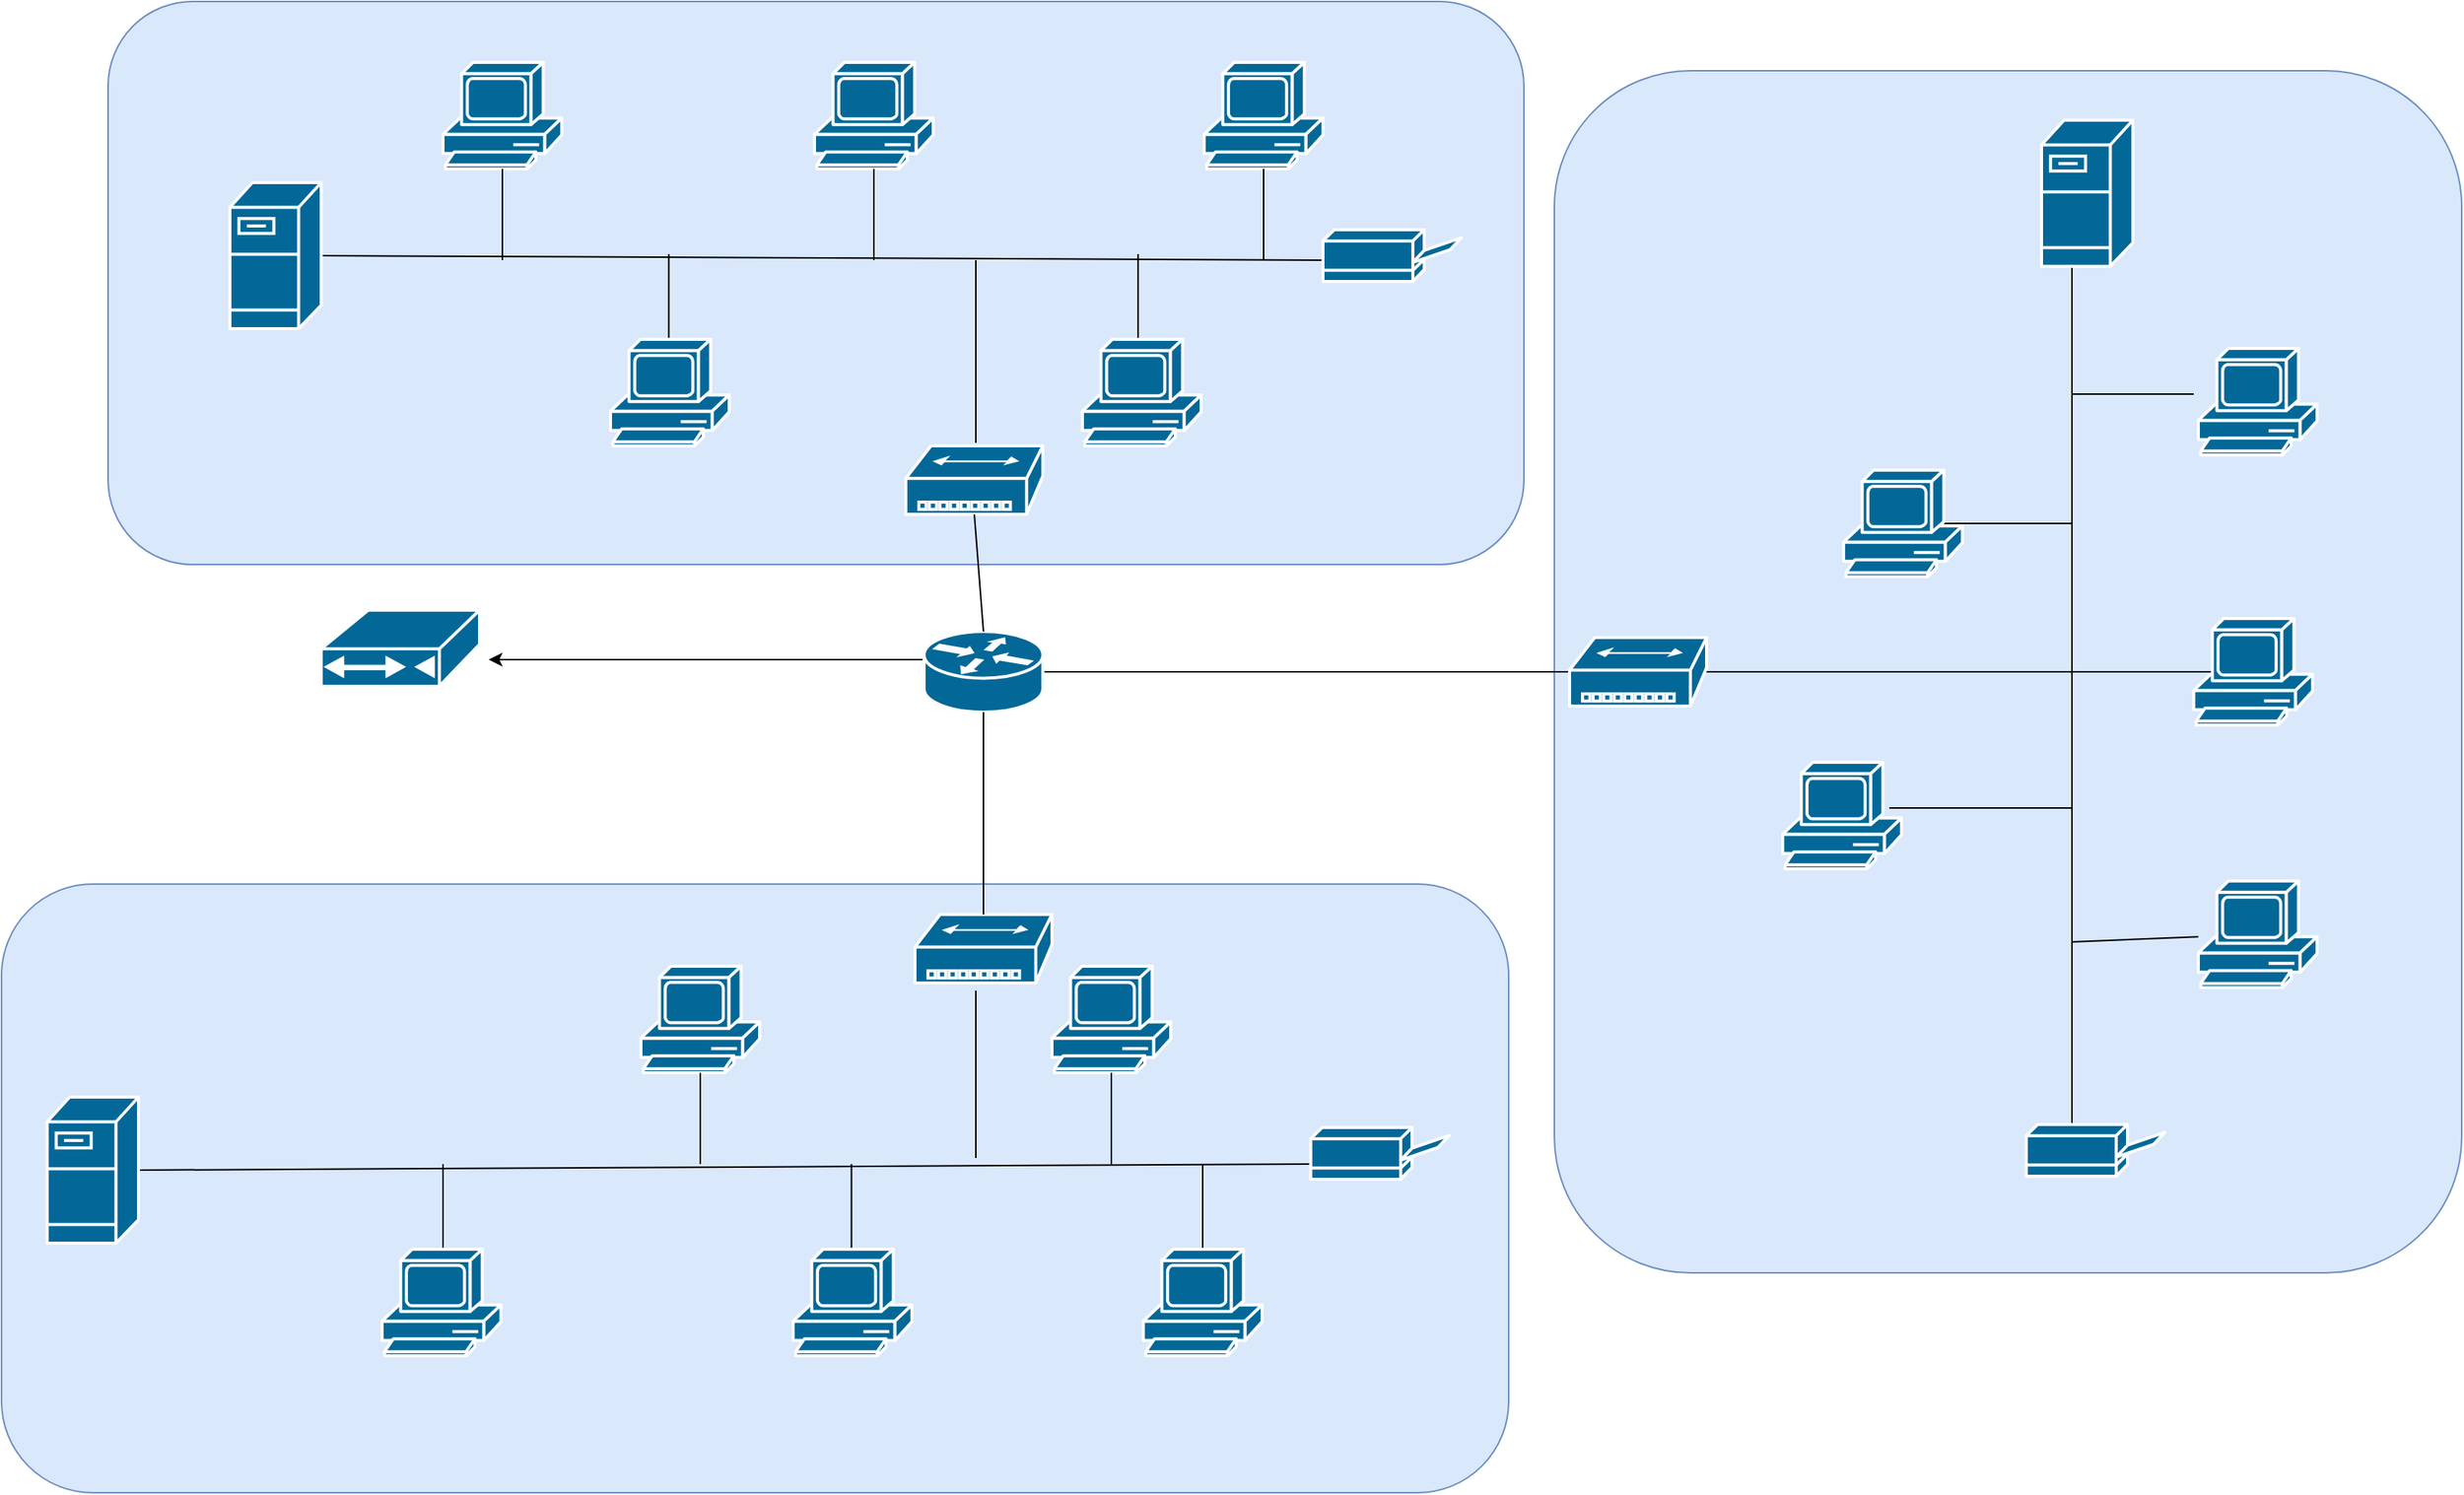 <mxfile version="15.6.5" type="github">
  <diagram id="6a731a19-8d31-9384-78a2-239565b7b9f0" name="Page-1">
    <mxGraphModel dx="2903" dy="1094" grid="1" gridSize="10" guides="1" tooltips="1" connect="1" arrows="1" fold="1" page="1" pageScale="1" pageWidth="827" pageHeight="1169" background="none" math="0" shadow="0">
      <root>
        <mxCell id="0" />
        <mxCell id="1" parent="0" />
        <mxCell id="C9RzhemEmb5ei-7qLlWo-15" value="" style="rounded=1;whiteSpace=wrap;html=1;fillColor=#dae8fc;strokeColor=#6c8ebf;fontColor=default;" vertex="1" parent="1">
          <mxGeometry x="-90" y="30" width="930" height="370" as="geometry" />
        </mxCell>
        <mxCell id="C9RzhemEmb5ei-7qLlWo-2" value="" style="rounded=1;whiteSpace=wrap;html=1;fillColor=#dae8fc;strokeColor=#6c8ebf;fontColor=default;" vertex="1" parent="1">
          <mxGeometry x="860" y="75.5" width="596" height="790" as="geometry" />
        </mxCell>
        <mxCell id="C9RzhemEmb5ei-7qLlWo-1" value="" style="rounded=1;whiteSpace=wrap;html=1;fillColor=#dae8fc;strokeColor=#6c8ebf;fontColor=default;" vertex="1" parent="1">
          <mxGeometry x="-160" y="610" width="990" height="400" as="geometry" />
        </mxCell>
        <mxCell id="LzYDG2XXLbGeaKhvD0ki-2258" value="" style="shape=mxgraph.cisco.computers_and_peripherals.pc;html=1;pointerEvents=1;dashed=0;fillColor=#036897;strokeColor=#ffffff;strokeWidth=2;verticalLabelPosition=bottom;verticalAlign=top;align=center;outlineConnect=0;" parent="1" vertex="1">
          <mxGeometry x="630" y="70" width="78" height="70" as="geometry" />
        </mxCell>
        <mxCell id="LzYDG2XXLbGeaKhvD0ki-2259" value="" style="shape=mxgraph.cisco.computers_and_peripherals.pc;html=1;pointerEvents=1;dashed=0;fillColor=#036897;strokeColor=#ffffff;strokeWidth=2;verticalLabelPosition=bottom;verticalAlign=top;align=center;outlineConnect=0;" parent="1" vertex="1">
          <mxGeometry x="130" y="70" width="78" height="70" as="geometry" />
        </mxCell>
        <mxCell id="LzYDG2XXLbGeaKhvD0ki-2260" value="" style="shape=mxgraph.cisco.computers_and_peripherals.pc;html=1;pointerEvents=1;dashed=0;fillColor=#036897;strokeColor=#ffffff;strokeWidth=2;verticalLabelPosition=bottom;verticalAlign=top;align=center;outlineConnect=0;" parent="1" vertex="1">
          <mxGeometry x="374" y="70" width="78" height="70" as="geometry" />
        </mxCell>
        <mxCell id="LzYDG2XXLbGeaKhvD0ki-2261" value="" style="endArrow=none;html=1;exitX=1;exitY=0.5;exitDx=0;exitDy=0;exitPerimeter=0;strokeColor=default;labelBackgroundColor=default;fontColor=default;" parent="1" source="LzYDG2XXLbGeaKhvD0ki-2296" edge="1">
          <mxGeometry width="50" height="50" relative="1" as="geometry">
            <mxPoint x="170" y="200" as="sourcePoint" />
            <mxPoint x="710" y="200" as="targetPoint" />
          </mxGeometry>
        </mxCell>
        <mxCell id="LzYDG2XXLbGeaKhvD0ki-2262" value="" style="endArrow=none;html=1;entryX=0.5;entryY=1;entryDx=0;entryDy=0;entryPerimeter=0;" parent="1" target="LzYDG2XXLbGeaKhvD0ki-2260" edge="1">
          <mxGeometry width="50" height="50" relative="1" as="geometry">
            <mxPoint x="413" y="200" as="sourcePoint" />
            <mxPoint x="410" y="210" as="targetPoint" />
          </mxGeometry>
        </mxCell>
        <mxCell id="LzYDG2XXLbGeaKhvD0ki-2263" value="" style="endArrow=none;html=1;entryX=0.5;entryY=1;entryDx=0;entryDy=0;entryPerimeter=0;" parent="1" target="LzYDG2XXLbGeaKhvD0ki-2258" edge="1">
          <mxGeometry width="50" height="50" relative="1" as="geometry">
            <mxPoint x="669" y="200" as="sourcePoint" />
            <mxPoint x="423" y="150" as="targetPoint" />
          </mxGeometry>
        </mxCell>
        <mxCell id="LzYDG2XXLbGeaKhvD0ki-2264" value="" style="endArrow=none;html=1;entryX=0.5;entryY=1;entryDx=0;entryDy=0;entryPerimeter=0;" parent="1" target="LzYDG2XXLbGeaKhvD0ki-2259" edge="1">
          <mxGeometry width="50" height="50" relative="1" as="geometry">
            <mxPoint x="169" y="200" as="sourcePoint" />
            <mxPoint x="433" y="160" as="targetPoint" />
          </mxGeometry>
        </mxCell>
        <mxCell id="LzYDG2XXLbGeaKhvD0ki-2266" value="" style="shape=mxgraph.cisco.computers_and_peripherals.printer;html=1;pointerEvents=1;dashed=0;fillColor=#036897;strokeColor=#ffffff;strokeWidth=2;verticalLabelPosition=bottom;verticalAlign=top;align=center;outlineConnect=0;fontColor=default;" parent="1" vertex="1">
          <mxGeometry x="708" y="180" width="91" height="34" as="geometry" />
        </mxCell>
        <mxCell id="LzYDG2XXLbGeaKhvD0ki-2267" value="" style="endArrow=none;html=1;fontColor=default;" parent="1" edge="1">
          <mxGeometry width="50" height="50" relative="1" as="geometry">
            <mxPoint x="1200" y="768" as="sourcePoint" />
            <mxPoint x="1200" y="198" as="targetPoint" />
          </mxGeometry>
        </mxCell>
        <mxCell id="LzYDG2XXLbGeaKhvD0ki-2295" style="edgeStyle=orthogonalEdgeStyle;rounded=0;orthogonalLoop=1;jettySize=auto;html=1;strokeColor=default;labelBackgroundColor=default;fontColor=default;exitX=0;exitY=0.5;exitDx=0;exitDy=0;exitPerimeter=0;" parent="1" source="C9RzhemEmb5ei-7qLlWo-16" edge="1">
          <mxGeometry relative="1" as="geometry">
            <mxPoint x="160" y="462.5" as="targetPoint" />
            <mxPoint x="350" y="463" as="sourcePoint" />
            <Array as="points">
              <mxPoint x="446" y="463" />
            </Array>
          </mxGeometry>
        </mxCell>
        <mxCell id="LzYDG2XXLbGeaKhvD0ki-2268" value="" style="shape=mxgraph.cisco.hubs_and_gateways.small_hub;html=1;pointerEvents=1;dashed=0;fillColor=#036897;strokeColor=#ffffff;strokeWidth=2;verticalLabelPosition=bottom;verticalAlign=top;align=center;outlineConnect=0;fontColor=default;" parent="1" vertex="1">
          <mxGeometry x="434" y="322" width="90" height="45" as="geometry" />
        </mxCell>
        <mxCell id="LzYDG2XXLbGeaKhvD0ki-2269" value="" style="endArrow=none;html=1;strokeColor=default;labelBackgroundColor=default;fontColor=default;entryX=0.16;entryY=0.5;entryDx=0;entryDy=0;entryPerimeter=0;exitX=1;exitY=0.5;exitDx=0;exitDy=0;exitPerimeter=0;" parent="1" source="C9RzhemEmb5ei-7qLlWo-16" edge="1" target="DdesAyHAxKLhUqc9X4pm-13">
          <mxGeometry width="50" height="50" relative="1" as="geometry">
            <mxPoint x="950" y="471" as="sourcePoint" />
            <mxPoint x="1080" y="462" as="targetPoint" />
          </mxGeometry>
        </mxCell>
        <mxCell id="LzYDG2XXLbGeaKhvD0ki-2270" value="" style="endArrow=none;html=1;strokeColor=default;labelBackgroundColor=default;fontColor=default;" parent="1" edge="1">
          <mxGeometry width="50" height="50" relative="1" as="geometry">
            <mxPoint x="480" y="320" as="sourcePoint" />
            <mxPoint x="480" y="200" as="targetPoint" />
          </mxGeometry>
        </mxCell>
        <mxCell id="LzYDG2XXLbGeaKhvD0ki-2271" value="" style="endArrow=none;html=1;fontColor=default;" parent="1" edge="1">
          <mxGeometry width="50" height="50" relative="1" as="geometry">
            <mxPoint x="1200" y="288" as="sourcePoint" />
            <mxPoint x="1280" y="288" as="targetPoint" />
          </mxGeometry>
        </mxCell>
        <mxCell id="LzYDG2XXLbGeaKhvD0ki-2273" value="" style="endArrow=none;html=1;fontColor=default;" parent="1" edge="1">
          <mxGeometry width="50" height="50" relative="1" as="geometry">
            <mxPoint x="1200" y="648" as="sourcePoint" />
            <mxPoint x="1283" y="644.598" as="targetPoint" />
          </mxGeometry>
        </mxCell>
        <mxCell id="LzYDG2XXLbGeaKhvD0ki-2276" value="" style="shape=mxgraph.cisco.computers_and_peripherals.pc;html=1;pointerEvents=1;dashed=0;fillColor=#036897;strokeColor=#ffffff;strokeWidth=2;verticalLabelPosition=bottom;verticalAlign=top;align=center;outlineConnect=0;fontColor=default;" parent="1" vertex="1">
          <mxGeometry x="1283" y="258" width="78" height="70" as="geometry" />
        </mxCell>
        <mxCell id="LzYDG2XXLbGeaKhvD0ki-2278" value="" style="shape=mxgraph.cisco.computers_and_peripherals.printer;html=1;pointerEvents=1;dashed=0;fillColor=#036897;strokeColor=#ffffff;strokeWidth=2;verticalLabelPosition=bottom;verticalAlign=top;align=center;outlineConnect=0;fontColor=default;" parent="1" vertex="1">
          <mxGeometry x="1170" y="768" width="91" height="34" as="geometry" />
        </mxCell>
        <mxCell id="LzYDG2XXLbGeaKhvD0ki-2288" value="" style="endArrow=none;html=1;exitX=1;exitY=0.5;exitDx=0;exitDy=0;exitPerimeter=0;strokeColor=default;labelBackgroundColor=default;fontColor=default;" parent="1" source="LzYDG2XXLbGeaKhvD0ki-2298" edge="1">
          <mxGeometry width="50" height="50" relative="1" as="geometry">
            <mxPoint x="130" y="794" as="sourcePoint" />
            <mxPoint x="700" y="794" as="targetPoint" />
          </mxGeometry>
        </mxCell>
        <mxCell id="LzYDG2XXLbGeaKhvD0ki-2289" value="" style="endArrow=none;html=1;entryX=0.5;entryY=1;entryDx=0;entryDy=0;entryPerimeter=0;" parent="1" edge="1">
          <mxGeometry width="50" height="50" relative="1" as="geometry">
            <mxPoint x="398.29" y="854" as="sourcePoint" />
            <mxPoint x="398.29" y="794" as="targetPoint" />
          </mxGeometry>
        </mxCell>
        <mxCell id="LzYDG2XXLbGeaKhvD0ki-2290" value="" style="endArrow=none;html=1;exitX=0.5;exitY=0;exitDx=0;exitDy=0;exitPerimeter=0;strokeColor=default;labelBackgroundColor=default;fontColor=default;" parent="1" edge="1" source="LzYDG2XXLbGeaKhvD0ki-2292">
          <mxGeometry width="50" height="50" relative="1" as="geometry">
            <mxPoint x="706.57" y="854" as="sourcePoint" />
            <mxPoint x="629" y="794" as="targetPoint" />
          </mxGeometry>
        </mxCell>
        <mxCell id="LzYDG2XXLbGeaKhvD0ki-2291" value="" style="endArrow=none;html=1;entryX=0.5;entryY=1;entryDx=0;entryDy=0;entryPerimeter=0;" parent="1" edge="1">
          <mxGeometry width="50" height="50" relative="1" as="geometry">
            <mxPoint x="130" y="854" as="sourcePoint" />
            <mxPoint x="130" y="794" as="targetPoint" />
          </mxGeometry>
        </mxCell>
        <mxCell id="LzYDG2XXLbGeaKhvD0ki-2292" value="" style="shape=mxgraph.cisco.computers_and_peripherals.pc;html=1;pointerEvents=1;dashed=0;fillColor=#036897;strokeColor=#ffffff;strokeWidth=2;verticalLabelPosition=bottom;verticalAlign=top;align=center;outlineConnect=0;fontColor=default;" parent="1" vertex="1">
          <mxGeometry x="590" y="850" width="78" height="70" as="geometry" />
        </mxCell>
        <mxCell id="LzYDG2XXLbGeaKhvD0ki-2293" value="" style="shape=mxgraph.cisco.computers_and_peripherals.pc;html=1;pointerEvents=1;dashed=0;fillColor=#036897;strokeColor=#ffffff;strokeWidth=2;verticalLabelPosition=bottom;verticalAlign=top;align=center;outlineConnect=0;" parent="1" vertex="1">
          <mxGeometry x="90" y="850" width="78" height="70" as="geometry" />
        </mxCell>
        <mxCell id="LzYDG2XXLbGeaKhvD0ki-2294" value="" style="shape=mxgraph.cisco.computers_and_peripherals.pc;html=1;pointerEvents=1;dashed=0;fillColor=#036897;strokeColor=#ffffff;strokeWidth=2;verticalLabelPosition=bottom;verticalAlign=top;align=center;outlineConnect=0;" parent="1" vertex="1">
          <mxGeometry x="360" y="850" width="78" height="70" as="geometry" />
        </mxCell>
        <mxCell id="LzYDG2XXLbGeaKhvD0ki-2296" value="" style="shape=mxgraph.cisco.servers.fileserver;html=1;pointerEvents=1;dashed=0;fillColor=#036897;strokeColor=#ffffff;strokeWidth=2;verticalLabelPosition=bottom;verticalAlign=top;align=center;outlineConnect=0;" parent="1" vertex="1">
          <mxGeometry x="-10" y="149" width="60" height="96" as="geometry" />
        </mxCell>
        <mxCell id="LzYDG2XXLbGeaKhvD0ki-2297" value="" style="shape=mxgraph.cisco.servers.fileserver;html=1;pointerEvents=1;dashed=0;fillColor=#036897;strokeColor=#ffffff;strokeWidth=2;verticalLabelPosition=bottom;verticalAlign=top;align=center;outlineConnect=0;fontColor=default;" parent="1" vertex="1">
          <mxGeometry x="1180" y="108" width="60" height="96" as="geometry" />
        </mxCell>
        <mxCell id="LzYDG2XXLbGeaKhvD0ki-2298" value="" style="shape=mxgraph.cisco.servers.fileserver;html=1;pointerEvents=1;dashed=0;fillColor=#036897;strokeColor=#ffffff;strokeWidth=2;verticalLabelPosition=bottom;verticalAlign=top;align=center;outlineConnect=0;" parent="1" vertex="1">
          <mxGeometry x="-130" y="750" width="60" height="96" as="geometry" />
        </mxCell>
        <mxCell id="LzYDG2XXLbGeaKhvD0ki-2299" value="" style="shape=mxgraph.cisco.computers_and_peripherals.printer;html=1;pointerEvents=1;dashed=0;fillColor=#036897;strokeColor=#ffffff;strokeWidth=2;verticalLabelPosition=bottom;verticalAlign=top;align=center;outlineConnect=0;fontColor=default;" parent="1" vertex="1">
          <mxGeometry x="700" y="770" width="91" height="34" as="geometry" />
        </mxCell>
        <mxCell id="LzYDG2XXLbGeaKhvD0ki-2300" value="" style="shape=mxgraph.cisco.modems_and_phones.cable_modem;html=1;pointerEvents=1;dashed=0;fillColor=#036897;strokeColor=#ffffff;strokeWidth=2;verticalLabelPosition=bottom;verticalAlign=top;align=center;outlineConnect=0;" parent="1" vertex="1">
          <mxGeometry x="50" y="430" width="104" height="50" as="geometry" />
        </mxCell>
        <mxCell id="DdesAyHAxKLhUqc9X4pm-1" value="" style="shape=mxgraph.cisco.computers_and_peripherals.pc;html=1;pointerEvents=1;dashed=0;fillColor=#036897;strokeColor=#ffffff;strokeWidth=2;verticalLabelPosition=bottom;verticalAlign=top;align=center;outlineConnect=0;fontColor=default;" parent="1" vertex="1">
          <mxGeometry x="530" y="664" width="78" height="70" as="geometry" />
        </mxCell>
        <mxCell id="DdesAyHAxKLhUqc9X4pm-2" value="" style="shape=mxgraph.cisco.computers_and_peripherals.pc;html=1;pointerEvents=1;dashed=0;fillColor=#036897;strokeColor=#ffffff;strokeWidth=2;verticalLabelPosition=bottom;verticalAlign=top;align=center;outlineConnect=0;" parent="1" vertex="1">
          <mxGeometry x="260" y="664" width="78" height="70" as="geometry" />
        </mxCell>
        <mxCell id="DdesAyHAxKLhUqc9X4pm-3" value="" style="endArrow=none;html=1;entryX=0.5;entryY=1;entryDx=0;entryDy=0;entryPerimeter=0;" parent="1" target="DdesAyHAxKLhUqc9X4pm-2" edge="1">
          <mxGeometry width="50" height="50" relative="1" as="geometry">
            <mxPoint x="299" y="794" as="sourcePoint" />
            <mxPoint x="296" y="804" as="targetPoint" />
          </mxGeometry>
        </mxCell>
        <mxCell id="DdesAyHAxKLhUqc9X4pm-4" value="" style="endArrow=none;html=1;entryX=0.5;entryY=1;entryDx=0;entryDy=0;entryPerimeter=0;strokeColor=default;labelBackgroundColor=default;fontColor=default;" parent="1" target="DdesAyHAxKLhUqc9X4pm-1" edge="1">
          <mxGeometry width="50" height="50" relative="1" as="geometry">
            <mxPoint x="569" y="794" as="sourcePoint" />
            <mxPoint x="359" y="744" as="targetPoint" />
          </mxGeometry>
        </mxCell>
        <mxCell id="DdesAyHAxKLhUqc9X4pm-5" value="" style="endArrow=none;html=1;entryX=0.5;entryY=1;entryDx=0;entryDy=0;entryPerimeter=0;" parent="1" edge="1">
          <mxGeometry width="50" height="50" relative="1" as="geometry">
            <mxPoint x="278.29" y="256" as="sourcePoint" />
            <mxPoint x="278.29" y="196" as="targetPoint" />
          </mxGeometry>
        </mxCell>
        <mxCell id="DdesAyHAxKLhUqc9X4pm-6" value="" style="endArrow=none;html=1;entryX=0.5;entryY=1;entryDx=0;entryDy=0;entryPerimeter=0;" parent="1" edge="1">
          <mxGeometry width="50" height="50" relative="1" as="geometry">
            <mxPoint x="586.57" y="256" as="sourcePoint" />
            <mxPoint x="586.57" y="196" as="targetPoint" />
          </mxGeometry>
        </mxCell>
        <mxCell id="DdesAyHAxKLhUqc9X4pm-7" value="" style="shape=mxgraph.cisco.computers_and_peripherals.pc;html=1;pointerEvents=1;dashed=0;fillColor=#036897;strokeColor=#ffffff;strokeWidth=2;verticalLabelPosition=bottom;verticalAlign=top;align=center;outlineConnect=0;" parent="1" vertex="1">
          <mxGeometry x="550" y="252" width="78" height="70" as="geometry" />
        </mxCell>
        <mxCell id="DdesAyHAxKLhUqc9X4pm-8" value="" style="shape=mxgraph.cisco.computers_and_peripherals.pc;html=1;pointerEvents=1;dashed=0;fillColor=#036897;strokeColor=#ffffff;strokeWidth=2;verticalLabelPosition=bottom;verticalAlign=top;align=center;outlineConnect=0;" parent="1" vertex="1">
          <mxGeometry x="240" y="252" width="78" height="70" as="geometry" />
        </mxCell>
        <mxCell id="DdesAyHAxKLhUqc9X4pm-11" value="" style="endArrow=none;html=1;exitX=0.83;exitY=0.5;exitDx=0;exitDy=0;exitPerimeter=0;strokeColor=default;labelBackgroundColor=default;fontColor=default;" parent="1" edge="1" source="DdesAyHAxKLhUqc9X4pm-15">
          <mxGeometry width="50" height="50" relative="1" as="geometry">
            <mxPoint x="1000" y="360" as="sourcePoint" />
            <mxPoint x="1200" y="373" as="targetPoint" />
          </mxGeometry>
        </mxCell>
        <mxCell id="DdesAyHAxKLhUqc9X4pm-12" value="" style="endArrow=none;html=1;strokeColor=default;labelBackgroundColor=default;fontColor=default;" parent="1" edge="1">
          <mxGeometry width="50" height="50" relative="1" as="geometry">
            <mxPoint x="1080" y="560" as="sourcePoint" />
            <mxPoint x="1200" y="560" as="targetPoint" />
          </mxGeometry>
        </mxCell>
        <mxCell id="DdesAyHAxKLhUqc9X4pm-13" value="" style="shape=mxgraph.cisco.computers_and_peripherals.pc;html=1;pointerEvents=1;dashed=0;fillColor=#036897;strokeColor=#ffffff;strokeWidth=2;verticalLabelPosition=bottom;verticalAlign=top;align=center;outlineConnect=0;fontColor=default;" parent="1" vertex="1">
          <mxGeometry x="1280" y="435.5" width="78" height="70" as="geometry" />
        </mxCell>
        <mxCell id="DdesAyHAxKLhUqc9X4pm-14" value="" style="shape=mxgraph.cisco.computers_and_peripherals.pc;html=1;pointerEvents=1;dashed=0;fillColor=#036897;strokeColor=#ffffff;strokeWidth=2;verticalLabelPosition=bottom;verticalAlign=top;align=center;outlineConnect=0;fontColor=default;" parent="1" vertex="1">
          <mxGeometry x="1283" y="608" width="78" height="70" as="geometry" />
        </mxCell>
        <mxCell id="DdesAyHAxKLhUqc9X4pm-15" value="" style="shape=mxgraph.cisco.computers_and_peripherals.pc;html=1;pointerEvents=1;dashed=0;fillColor=#036897;strokeColor=#ffffff;strokeWidth=2;verticalLabelPosition=bottom;verticalAlign=top;align=center;outlineConnect=0;fontColor=default;" parent="1" vertex="1">
          <mxGeometry x="1050" y="338" width="78" height="70" as="geometry" />
        </mxCell>
        <mxCell id="DdesAyHAxKLhUqc9X4pm-16" value="" style="shape=mxgraph.cisco.computers_and_peripherals.pc;html=1;pointerEvents=1;dashed=0;fillColor=#036897;strokeColor=#ffffff;strokeWidth=2;verticalLabelPosition=bottom;verticalAlign=top;align=center;outlineConnect=0;fontColor=default;" parent="1" vertex="1">
          <mxGeometry x="1010" y="530" width="78" height="70" as="geometry" />
        </mxCell>
        <mxCell id="C9RzhemEmb5ei-7qLlWo-3" value="" style="shape=mxgraph.cisco.hubs_and_gateways.small_hub;html=1;pointerEvents=1;dashed=0;fillColor=#036897;strokeColor=#ffffff;strokeWidth=2;verticalLabelPosition=bottom;verticalAlign=top;align=center;outlineConnect=0;fontColor=default;" vertex="1" parent="1">
          <mxGeometry x="440" y="630" width="90" height="45" as="geometry" />
        </mxCell>
        <mxCell id="C9RzhemEmb5ei-7qLlWo-4" value="" style="endArrow=none;html=1;strokeColor=default;labelBackgroundColor=default;fontColor=default;" edge="1" parent="1">
          <mxGeometry width="50" height="50" relative="1" as="geometry">
            <mxPoint x="480" y="790" as="sourcePoint" />
            <mxPoint x="480" y="680" as="targetPoint" />
          </mxGeometry>
        </mxCell>
        <mxCell id="C9RzhemEmb5ei-7qLlWo-5" value="" style="shape=mxgraph.cisco.hubs_and_gateways.small_hub;html=1;pointerEvents=1;dashed=0;fillColor=#036897;strokeColor=#ffffff;strokeWidth=2;verticalLabelPosition=bottom;verticalAlign=top;align=center;outlineConnect=0;fontColor=default;" vertex="1" parent="1">
          <mxGeometry x="870" y="448" width="90" height="45" as="geometry" />
        </mxCell>
        <mxCell id="C9RzhemEmb5ei-7qLlWo-16" value="" style="shape=mxgraph.cisco.routers.router;sketch=0;html=1;pointerEvents=1;dashed=0;fillColor=#036897;strokeColor=#ffffff;strokeWidth=2;verticalLabelPosition=bottom;verticalAlign=top;align=center;outlineConnect=0;rounded=1;labelBackgroundColor=default;fontColor=default;" vertex="1" parent="1">
          <mxGeometry x="446" y="444" width="78" height="53" as="geometry" />
        </mxCell>
        <mxCell id="C9RzhemEmb5ei-7qLlWo-17" value="" style="endArrow=none;html=1;strokeColor=default;labelBackgroundColor=default;fontColor=default;entryX=0.5;entryY=0;entryDx=0;entryDy=0;entryPerimeter=0;exitX=0.5;exitY=1;exitDx=0;exitDy=0;exitPerimeter=0;" edge="1" parent="1" source="C9RzhemEmb5ei-7qLlWo-16" target="C9RzhemEmb5ei-7qLlWo-3">
          <mxGeometry width="50" height="50" relative="1" as="geometry">
            <mxPoint x="490" y="800" as="sourcePoint" />
            <mxPoint x="490" y="690" as="targetPoint" />
          </mxGeometry>
        </mxCell>
        <mxCell id="C9RzhemEmb5ei-7qLlWo-18" value="" style="endArrow=none;html=1;strokeColor=default;labelBackgroundColor=default;fontColor=default;entryX=0.5;entryY=0;entryDx=0;entryDy=0;entryPerimeter=0;exitX=0.5;exitY=1;exitDx=0;exitDy=0;exitPerimeter=0;" edge="1" parent="1" source="LzYDG2XXLbGeaKhvD0ki-2268" target="C9RzhemEmb5ei-7qLlWo-16">
          <mxGeometry width="50" height="50" relative="1" as="geometry">
            <mxPoint x="495" y="507" as="sourcePoint" />
            <mxPoint x="495" y="640" as="targetPoint" />
          </mxGeometry>
        </mxCell>
      </root>
    </mxGraphModel>
  </diagram>
</mxfile>
